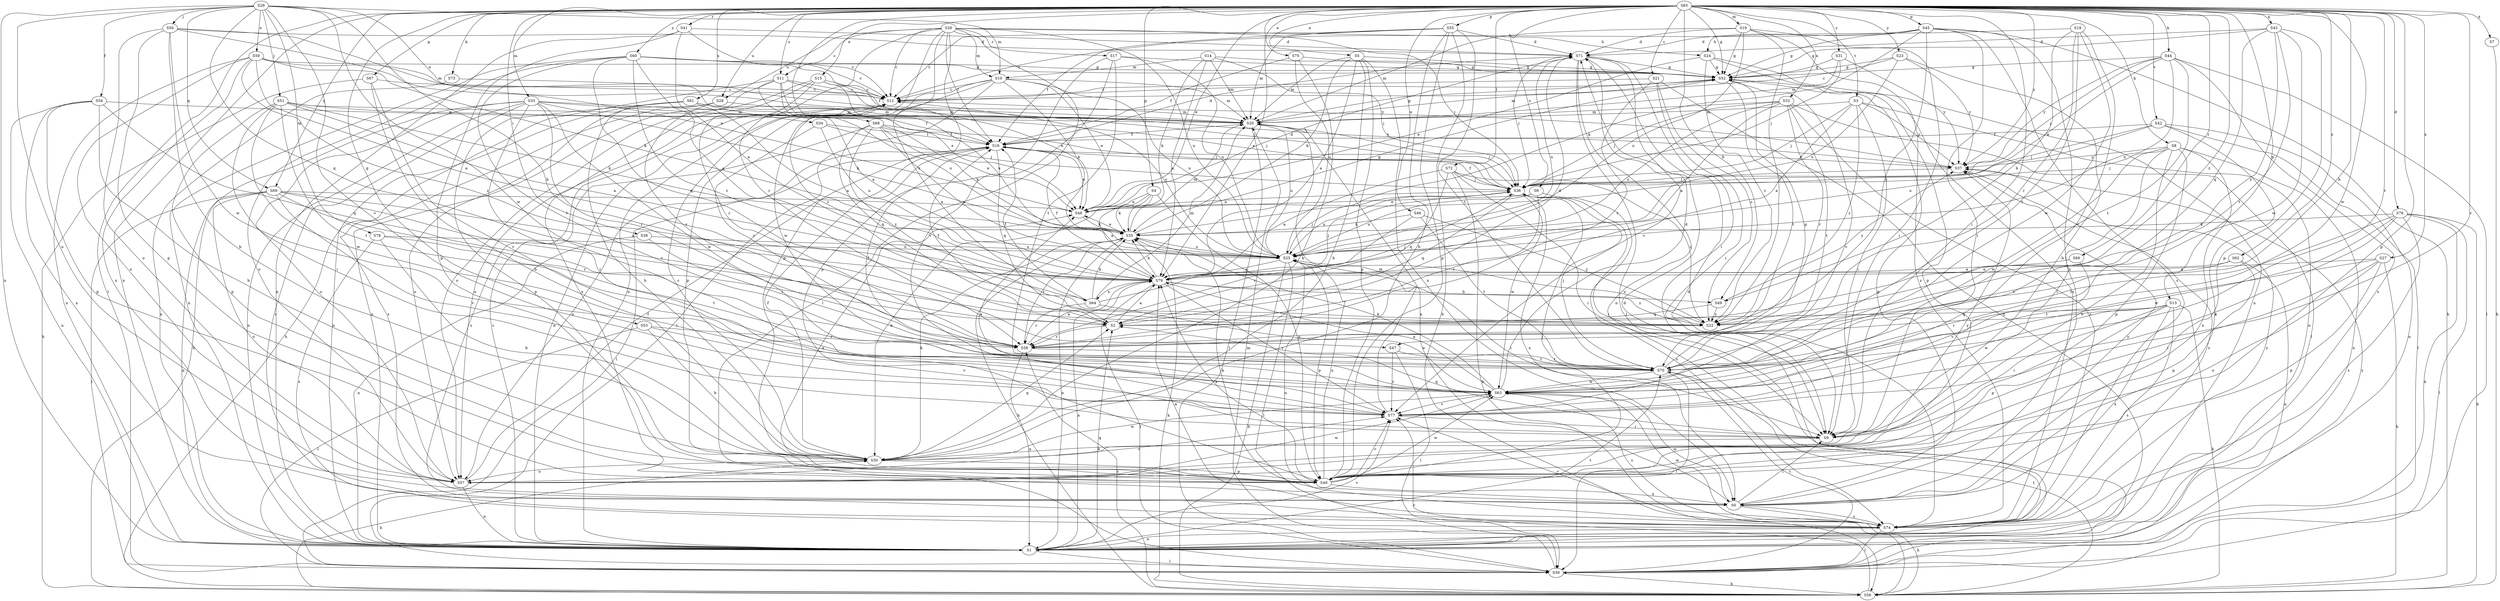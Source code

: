 strict digraph  {
S65;
S29;
S26;
S18;
S14;
S43;
S79;
S49;
S30;
S21;
S12;
S76;
S71;
S15;
S75;
S48;
S54;
S16;
S53;
S67;
S52;
S47;
S24;
S56;
S68;
S38;
S9;
S50;
S51;
S36;
S73;
S8;
S44;
S35;
S72;
S39;
S19;
S33;
S78;
S10;
S20;
S5;
S46;
S1;
S59;
S34;
S57;
S55;
S13;
S45;
S4;
S40;
S69;
S2;
S66;
S41;
S17;
S58;
S6;
S11;
S74;
S3;
S70;
S32;
S28;
S25;
S42;
S77;
S63;
S27;
S61;
S7;
S64;
S0;
S23;
S60;
S37;
S62;
S31;
S22;
S65 -> S43  [label=a];
S65 -> S79  [label=a];
S65 -> S49  [label=b];
S65 -> S21  [label=c];
S65 -> S76  [label=d];
S65 -> S15  [label=e];
S65 -> S75  [label=e];
S65 -> S48  [label=e];
S65 -> S53  [label=g];
S65 -> S67  [label=g];
S65 -> S52  [label=g];
S65 -> S47  [label=h];
S65 -> S68  [label=i];
S65 -> S38  [label=i];
S65 -> S9  [label=i];
S65 -> S73  [label=k];
S65 -> S8  [label=k];
S65 -> S44  [label=k];
S65 -> S72  [label=l];
S65 -> S39  [label=l];
S65 -> S19  [label=m];
S65 -> S33  [label=m];
S65 -> S5  [label=n];
S65 -> S46  [label=n];
S65 -> S1  [label=n];
S65 -> S55  [label=p];
S65 -> S13  [label=p];
S65 -> S45  [label=p];
S65 -> S4  [label=p];
S65 -> S40  [label=p];
S65 -> S69  [label=q];
S65 -> S66  [label=r];
S65 -> S41  [label=r];
S65 -> S6  [label=s];
S65 -> S11  [label=s];
S65 -> S3  [label=t];
S65 -> S70  [label=t];
S65 -> S32  [label=u];
S65 -> S28  [label=u];
S65 -> S42  [label=v];
S65 -> S77  [label=v];
S65 -> S63  [label=w];
S65 -> S27  [label=x];
S65 -> S61  [label=x];
S65 -> S7  [label=x];
S65 -> S23  [label=y];
S65 -> S60  [label=y];
S65 -> S37  [label=y];
S65 -> S62  [label=z];
S65 -> S31  [label=z];
S65 -> S22  [label=z];
S29 -> S54  [label=f];
S29 -> S47  [label=h];
S29 -> S50  [label=j];
S29 -> S51  [label=j];
S29 -> S78  [label=m];
S29 -> S10  [label=m];
S29 -> S1  [label=n];
S29 -> S59  [label=o];
S29 -> S34  [label=o];
S29 -> S57  [label=o];
S29 -> S69  [label=q];
S29 -> S2  [label=q];
S29 -> S77  [label=v];
S29 -> S63  [label=w];
S26 -> S12  [label=c];
S26 -> S16  [label=f];
S26 -> S24  [label=h];
S26 -> S36  [label=j];
S26 -> S39  [label=l];
S26 -> S10  [label=m];
S26 -> S1  [label=n];
S26 -> S40  [label=p];
S26 -> S17  [label=r];
S26 -> S58  [label=r];
S26 -> S11  [label=s];
S26 -> S28  [label=u];
S26 -> S25  [label=u];
S26 -> S64  [label=x];
S18 -> S49  [label=b];
S18 -> S24  [label=h];
S18 -> S58  [label=r];
S18 -> S70  [label=t];
S18 -> S77  [label=v];
S18 -> S63  [label=w];
S14 -> S79  [label=a];
S14 -> S52  [label=g];
S14 -> S36  [label=j];
S14 -> S35  [label=k];
S14 -> S10  [label=m];
S14 -> S20  [label=m];
S43 -> S71  [label=d];
S43 -> S52  [label=g];
S43 -> S40  [label=p];
S43 -> S2  [label=q];
S43 -> S70  [label=t];
S43 -> S63  [label=w];
S43 -> S22  [label=z];
S79 -> S49  [label=b];
S79 -> S16  [label=f];
S79 -> S36  [label=j];
S79 -> S35  [label=k];
S79 -> S39  [label=l];
S79 -> S77  [label=v];
S79 -> S64  [label=x];
S79 -> S22  [label=z];
S49 -> S2  [label=q];
S49 -> S37  [label=y];
S49 -> S22  [label=z];
S30 -> S12  [label=c];
S30 -> S16  [label=f];
S30 -> S35  [label=k];
S30 -> S57  [label=o];
S30 -> S40  [label=p];
S30 -> S2  [label=q];
S30 -> S63  [label=w];
S21 -> S12  [label=c];
S21 -> S9  [label=i];
S21 -> S1  [label=n];
S21 -> S58  [label=r];
S21 -> S22  [label=z];
S12 -> S20  [label=m];
S12 -> S1  [label=n];
S12 -> S57  [label=o];
S76 -> S56  [label=h];
S76 -> S35  [label=k];
S76 -> S39  [label=l];
S76 -> S1  [label=n];
S76 -> S74  [label=s];
S76 -> S70  [label=t];
S76 -> S77  [label=v];
S76 -> S63  [label=w];
S71 -> S52  [label=g];
S71 -> S9  [label=i];
S71 -> S36  [label=j];
S71 -> S39  [label=l];
S71 -> S1  [label=n];
S71 -> S25  [label=u];
S71 -> S77  [label=v];
S15 -> S12  [label=c];
S15 -> S48  [label=e];
S15 -> S57  [label=o];
S15 -> S58  [label=r];
S15 -> S25  [label=u];
S15 -> S0  [label=x];
S75 -> S30  [label=b];
S75 -> S16  [label=f];
S75 -> S52  [label=g];
S75 -> S25  [label=u];
S48 -> S71  [label=d];
S48 -> S35  [label=k];
S54 -> S30  [label=b];
S54 -> S20  [label=m];
S54 -> S1  [label=n];
S54 -> S40  [label=p];
S54 -> S2  [label=q];
S54 -> S0  [label=x];
S16 -> S71  [label=d];
S16 -> S48  [label=e];
S16 -> S39  [label=l];
S16 -> S57  [label=o];
S16 -> S2  [label=q];
S16 -> S37  [label=y];
S53 -> S30  [label=b];
S53 -> S39  [label=l];
S53 -> S58  [label=r];
S53 -> S77  [label=v];
S67 -> S30  [label=b];
S67 -> S12  [label=c];
S67 -> S56  [label=h];
S67 -> S77  [label=v];
S52 -> S12  [label=c];
S52 -> S20  [label=m];
S52 -> S40  [label=p];
S52 -> S70  [label=t];
S52 -> S77  [label=v];
S47 -> S39  [label=l];
S47 -> S70  [label=t];
S47 -> S77  [label=v];
S24 -> S48  [label=e];
S24 -> S52  [label=g];
S24 -> S1  [label=n];
S24 -> S74  [label=s];
S24 -> S22  [label=z];
S56 -> S30  [label=b];
S56 -> S35  [label=k];
S56 -> S58  [label=r];
S56 -> S70  [label=t];
S56 -> S77  [label=v];
S68 -> S79  [label=a];
S68 -> S48  [label=e];
S68 -> S16  [label=f];
S68 -> S36  [label=j];
S68 -> S35  [label=k];
S68 -> S2  [label=q];
S68 -> S74  [label=s];
S68 -> S22  [label=z];
S38 -> S1  [label=n];
S38 -> S58  [label=r];
S38 -> S25  [label=u];
S9 -> S30  [label=b];
S9 -> S2  [label=q];
S50 -> S30  [label=b];
S50 -> S71  [label=d];
S50 -> S48  [label=e];
S50 -> S20  [label=m];
S50 -> S57  [label=o];
S50 -> S40  [label=p];
S50 -> S63  [label=w];
S51 -> S79  [label=a];
S51 -> S9  [label=i];
S51 -> S36  [label=j];
S51 -> S35  [label=k];
S51 -> S20  [label=m];
S51 -> S40  [label=p];
S51 -> S70  [label=t];
S51 -> S63  [label=w];
S36 -> S48  [label=e];
S36 -> S16  [label=f];
S36 -> S9  [label=i];
S36 -> S2  [label=q];
S36 -> S25  [label=u];
S36 -> S63  [label=w];
S36 -> S0  [label=x];
S73 -> S12  [label=c];
S73 -> S1  [label=n];
S8 -> S9  [label=i];
S8 -> S36  [label=j];
S8 -> S1  [label=n];
S8 -> S57  [label=o];
S8 -> S40  [label=p];
S8 -> S63  [label=w];
S8 -> S0  [label=x];
S8 -> S37  [label=y];
S44 -> S48  [label=e];
S44 -> S52  [label=g];
S44 -> S36  [label=j];
S44 -> S39  [label=l];
S44 -> S74  [label=s];
S44 -> S70  [label=t];
S44 -> S25  [label=u];
S44 -> S37  [label=y];
S35 -> S48  [label=e];
S35 -> S52  [label=g];
S35 -> S56  [label=h];
S35 -> S20  [label=m];
S35 -> S1  [label=n];
S35 -> S58  [label=r];
S35 -> S25  [label=u];
S72 -> S79  [label=a];
S72 -> S56  [label=h];
S72 -> S9  [label=i];
S72 -> S36  [label=j];
S72 -> S2  [label=q];
S72 -> S22  [label=z];
S39 -> S56  [label=h];
S39 -> S20  [label=m];
S39 -> S70  [label=t];
S39 -> S37  [label=y];
S19 -> S71  [label=d];
S19 -> S52  [label=g];
S19 -> S9  [label=i];
S19 -> S20  [label=m];
S19 -> S74  [label=s];
S19 -> S25  [label=u];
S19 -> S22  [label=z];
S33 -> S56  [label=h];
S33 -> S9  [label=i];
S33 -> S35  [label=k];
S33 -> S20  [label=m];
S33 -> S1  [label=n];
S33 -> S57  [label=o];
S33 -> S58  [label=r];
S33 -> S74  [label=s];
S33 -> S63  [label=w];
S33 -> S37  [label=y];
S78 -> S30  [label=b];
S78 -> S74  [label=s];
S78 -> S70  [label=t];
S78 -> S25  [label=u];
S10 -> S12  [label=c];
S10 -> S48  [label=e];
S10 -> S35  [label=k];
S10 -> S39  [label=l];
S10 -> S20  [label=m];
S10 -> S40  [label=p];
S10 -> S25  [label=u];
S10 -> S63  [label=w];
S20 -> S16  [label=f];
S20 -> S52  [label=g];
S20 -> S36  [label=j];
S20 -> S39  [label=l];
S20 -> S25  [label=u];
S20 -> S0  [label=x];
S5 -> S79  [label=a];
S5 -> S30  [label=b];
S5 -> S52  [label=g];
S5 -> S35  [label=k];
S5 -> S20  [label=m];
S5 -> S40  [label=p];
S5 -> S0  [label=x];
S46 -> S35  [label=k];
S46 -> S58  [label=r];
S46 -> S70  [label=t];
S46 -> S22  [label=z];
S1 -> S79  [label=a];
S1 -> S12  [label=c];
S1 -> S71  [label=d];
S1 -> S39  [label=l];
S1 -> S2  [label=q];
S1 -> S70  [label=t];
S1 -> S77  [label=v];
S59 -> S79  [label=a];
S59 -> S52  [label=g];
S59 -> S35  [label=k];
S59 -> S1  [label=n];
S59 -> S57  [label=o];
S59 -> S0  [label=x];
S59 -> S37  [label=y];
S59 -> S22  [label=z];
S34 -> S16  [label=f];
S34 -> S36  [label=j];
S34 -> S58  [label=r];
S34 -> S25  [label=u];
S57 -> S16  [label=f];
S57 -> S1  [label=n];
S57 -> S77  [label=v];
S57 -> S63  [label=w];
S57 -> S37  [label=y];
S55 -> S30  [label=b];
S55 -> S12  [label=c];
S55 -> S71  [label=d];
S55 -> S16  [label=f];
S55 -> S56  [label=h];
S55 -> S20  [label=m];
S55 -> S40  [label=p];
S55 -> S70  [label=t];
S13 -> S56  [label=h];
S13 -> S9  [label=i];
S13 -> S40  [label=p];
S13 -> S2  [label=q];
S13 -> S58  [label=r];
S13 -> S74  [label=s];
S13 -> S63  [label=w];
S13 -> S0  [label=x];
S45 -> S12  [label=c];
S45 -> S71  [label=d];
S45 -> S52  [label=g];
S45 -> S56  [label=h];
S45 -> S9  [label=i];
S45 -> S35  [label=k];
S45 -> S74  [label=s];
S45 -> S0  [label=x];
S45 -> S22  [label=z];
S4 -> S79  [label=a];
S4 -> S30  [label=b];
S4 -> S48  [label=e];
S4 -> S35  [label=k];
S4 -> S40  [label=p];
S40 -> S79  [label=a];
S40 -> S48  [label=e];
S40 -> S36  [label=j];
S40 -> S25  [label=u];
S40 -> S77  [label=v];
S40 -> S63  [label=w];
S40 -> S0  [label=x];
S69 -> S79  [label=a];
S69 -> S48  [label=e];
S69 -> S39  [label=l];
S69 -> S1  [label=n];
S69 -> S57  [label=o];
S69 -> S58  [label=r];
S69 -> S77  [label=v];
S69 -> S22  [label=z];
S2 -> S79  [label=a];
S2 -> S71  [label=d];
S2 -> S16  [label=f];
S2 -> S58  [label=r];
S66 -> S79  [label=a];
S66 -> S77  [label=v];
S41 -> S79  [label=a];
S41 -> S12  [label=c];
S41 -> S71  [label=d];
S41 -> S1  [label=n];
S41 -> S40  [label=p];
S17 -> S52  [label=g];
S17 -> S40  [label=p];
S17 -> S70  [label=t];
S17 -> S25  [label=u];
S17 -> S77  [label=v];
S58 -> S79  [label=a];
S58 -> S1  [label=n];
S58 -> S70  [label=t];
S6 -> S48  [label=e];
S6 -> S58  [label=r];
S6 -> S74  [label=s];
S6 -> S25  [label=u];
S11 -> S79  [label=a];
S11 -> S12  [label=c];
S11 -> S48  [label=e];
S11 -> S56  [label=h];
S11 -> S36  [label=j];
S11 -> S1  [label=n];
S11 -> S25  [label=u];
S74 -> S79  [label=a];
S74 -> S71  [label=d];
S74 -> S39  [label=l];
S74 -> S1  [label=n];
S74 -> S25  [label=u];
S74 -> S77  [label=v];
S74 -> S63  [label=w];
S74 -> S37  [label=y];
S3 -> S79  [label=a];
S3 -> S9  [label=i];
S3 -> S36  [label=j];
S3 -> S20  [label=m];
S3 -> S1  [label=n];
S3 -> S37  [label=y];
S3 -> S22  [label=z];
S70 -> S16  [label=f];
S70 -> S52  [label=g];
S70 -> S36  [label=j];
S70 -> S39  [label=l];
S70 -> S63  [label=w];
S32 -> S79  [label=a];
S32 -> S36  [label=j];
S32 -> S39  [label=l];
S32 -> S20  [label=m];
S32 -> S58  [label=r];
S32 -> S74  [label=s];
S32 -> S70  [label=t];
S32 -> S25  [label=u];
S28 -> S20  [label=m];
S28 -> S57  [label=o];
S28 -> S58  [label=r];
S28 -> S74  [label=s];
S25 -> S79  [label=a];
S25 -> S12  [label=c];
S25 -> S56  [label=h];
S25 -> S9  [label=i];
S25 -> S36  [label=j];
S25 -> S39  [label=l];
S25 -> S40  [label=p];
S42 -> S16  [label=f];
S42 -> S36  [label=j];
S42 -> S39  [label=l];
S42 -> S1  [label=n];
S42 -> S25  [label=u];
S42 -> S0  [label=x];
S77 -> S48  [label=e];
S77 -> S9  [label=i];
S77 -> S20  [label=m];
S63 -> S79  [label=a];
S63 -> S71  [label=d];
S63 -> S35  [label=k];
S63 -> S74  [label=s];
S63 -> S77  [label=v];
S27 -> S79  [label=a];
S27 -> S56  [label=h];
S27 -> S9  [label=i];
S27 -> S57  [label=o];
S27 -> S40  [label=p];
S27 -> S70  [label=t];
S61 -> S79  [label=a];
S61 -> S30  [label=b];
S61 -> S16  [label=f];
S61 -> S20  [label=m];
S61 -> S1  [label=n];
S61 -> S40  [label=p];
S7 -> S56  [label=h];
S64 -> S12  [label=c];
S64 -> S16  [label=f];
S64 -> S36  [label=j];
S64 -> S35  [label=k];
S64 -> S20  [label=m];
S64 -> S58  [label=r];
S64 -> S63  [label=w];
S0 -> S52  [label=g];
S0 -> S56  [label=h];
S0 -> S9  [label=i];
S0 -> S35  [label=k];
S0 -> S74  [label=s];
S0 -> S63  [label=w];
S0 -> S37  [label=y];
S23 -> S30  [label=b];
S23 -> S12  [label=c];
S23 -> S52  [label=g];
S23 -> S25  [label=u];
S23 -> S37  [label=y];
S60 -> S79  [label=a];
S60 -> S12  [label=c];
S60 -> S16  [label=f];
S60 -> S52  [label=g];
S60 -> S1  [label=n];
S60 -> S57  [label=o];
S60 -> S2  [label=q];
S60 -> S70  [label=t];
S60 -> S22  [label=z];
S37 -> S36  [label=j];
S37 -> S74  [label=s];
S62 -> S79  [label=a];
S62 -> S1  [label=n];
S62 -> S40  [label=p];
S62 -> S22  [label=z];
S31 -> S52  [label=g];
S31 -> S36  [label=j];
S31 -> S20  [label=m];
S31 -> S37  [label=y];
S22 -> S25  [label=u];
}
